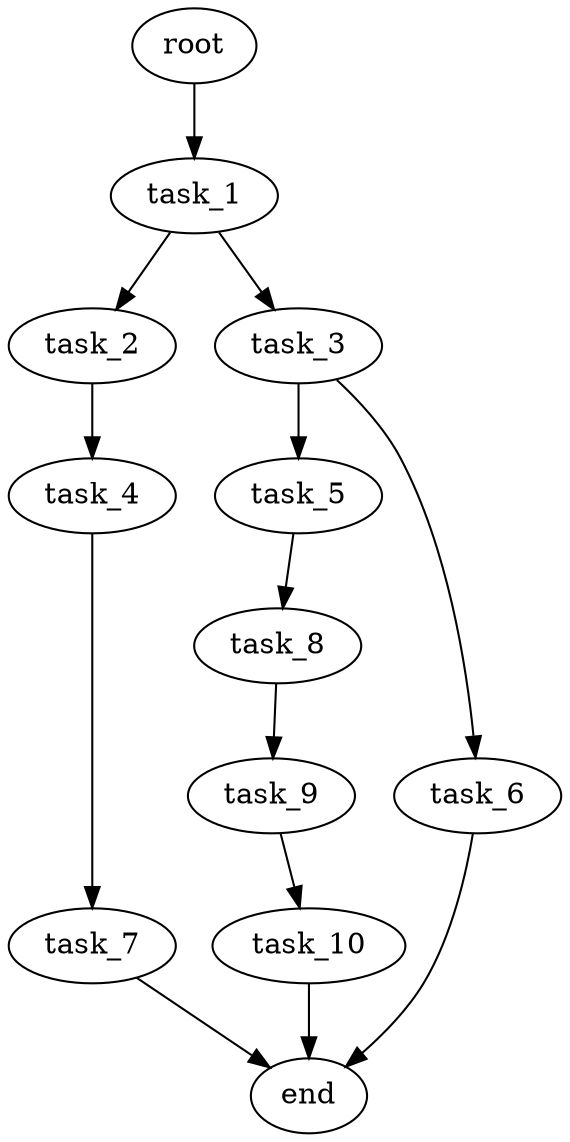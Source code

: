 digraph G {
  root [size="0.000000e+00"];
  task_1 [size="6.089108e+09"];
  task_2 [size="2.393735e+09"];
  task_3 [size="1.584623e+09"];
  task_4 [size="5.508839e+09"];
  task_5 [size="5.522962e+09"];
  task_6 [size="9.329988e+08"];
  task_7 [size="9.922579e+09"];
  task_8 [size="9.129386e+09"];
  task_9 [size="4.615017e+09"];
  task_10 [size="1.175544e+09"];
  end [size="0.000000e+00"];

  root -> task_1 [size="1.000000e-12"];
  task_1 -> task_2 [size="2.393735e+08"];
  task_1 -> task_3 [size="1.584623e+08"];
  task_2 -> task_4 [size="5.508839e+08"];
  task_3 -> task_5 [size="5.522962e+08"];
  task_3 -> task_6 [size="9.329988e+07"];
  task_4 -> task_7 [size="9.922579e+08"];
  task_5 -> task_8 [size="9.129386e+08"];
  task_6 -> end [size="1.000000e-12"];
  task_7 -> end [size="1.000000e-12"];
  task_8 -> task_9 [size="4.615017e+08"];
  task_9 -> task_10 [size="1.175544e+08"];
  task_10 -> end [size="1.000000e-12"];
}
